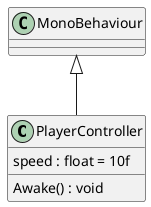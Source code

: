 @startuml
class PlayerController {
    speed : float = 10f
    Awake() : void
}
MonoBehaviour <|-- PlayerController
@enduml
